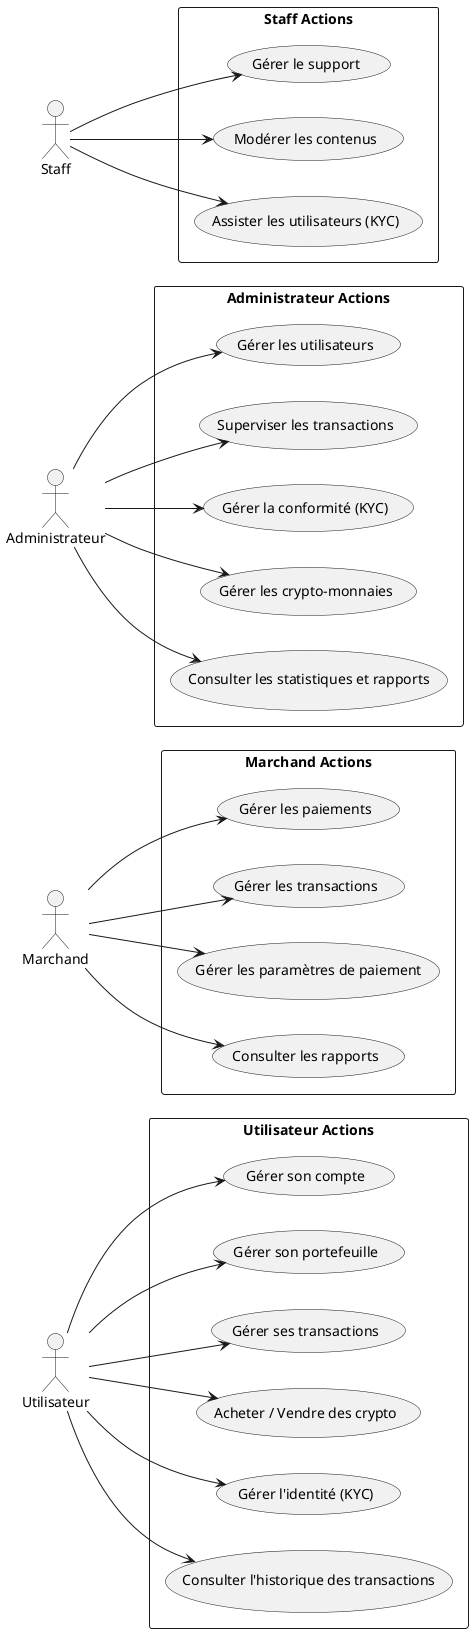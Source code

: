 @startuml UserCase
left to right direction
skinparam packageStyle rectangle

actor "Utilisateur" as User
actor "Marchand" as Merchant
actor "Administrateur" as Admin
actor "Staff" as Staff

package "Utilisateur Actions" {
    usecase "Gérer son compte" as UC_ManageAccount
    usecase "Gérer son portefeuille" as UC_ManageWallet
    usecase "Gérer ses transactions" as UC_ManageTransactions
    usecase "Acheter / Vendre des crypto" as UC_BuySellCrypto
    usecase "Gérer l'identité (KYC)" as UC_ManageKYC
    usecase "Consulter l'historique des transactions" as UC_ViewTransactions
}

package "Marchand Actions" {
    usecase "Gérer les paiements" as UC_ManagePayments
    usecase "Gérer les transactions" as UC_ManageMerchantTransactions
    usecase "Gérer les paramètres de paiement" as UC_ManagePaymentSettings
    usecase "Consulter les rapports" as UC_ViewReports
}

package "Administrateur Actions" {
    usecase "Gérer les utilisateurs" as UC_ManageUsers
    usecase "Superviser les transactions" as UC_MonitorTransactions
    usecase "Gérer la conformité (KYC)" as UC_ManageCompliance
    usecase "Gérer les crypto-monnaies" as UC_ManageCryptos
    usecase "Consulter les statistiques et rapports" as UC_ViewStats
}

package "Staff Actions" {
    usecase "Gérer le support" as UC_ManageSupport
    usecase "Modérer les contenus" as UC_ModerateContent
    usecase "Assister les utilisateurs (KYC)" as UC_AssistKYC
}

User --> UC_ManageAccount
User --> UC_ManageWallet
User --> UC_ManageTransactions
User --> UC_BuySellCrypto
User --> UC_ManageKYC
User --> UC_ViewTransactions

Merchant --> UC_ManagePayments
Merchant --> UC_ManageMerchantTransactions
Merchant --> UC_ManagePaymentSettings
Merchant --> UC_ViewReports

Admin --> UC_ManageUsers
Admin --> UC_MonitorTransactions
Admin --> UC_ManageCompliance
Admin --> UC_ManageCryptos
Admin --> UC_ViewStats

Staff --> UC_ManageSupport
Staff --> UC_ModerateContent
Staff --> UC_AssistKYC

@enduml